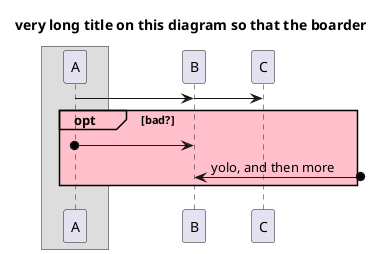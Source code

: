 
@startuml
!pragma teoz true
title very long title on this diagram so that the boarder
skinparam ParticipantPadding 18
skinparam BoxPadding 20
box
participant A
end box
  A -> B
& B -> C
opt#transparent #pink bad?
  A o-> B
 B <-o] : yolo, and then more
'& C -[hidden]> C /' enlarge opt box '/
end
@enduml
@startuml
!pragma teoz true

group #ffa Group 1
    Particpant_A -> Particpant_B
    activate Particpant_A
    Particpant_A <- Particpant_B
    deactivate Particpant_A
end

group #ffa Group 2
    Particpant_A -> Particpant_B++
    Particpant_A <- Particpant_B--
end

group #ffa Group 3
    Particpant_A -> Particpant_B++
    activate Particpant_A
    Particpant_A <- Particpant_B--
    deactivate Particpant_A
end

group #ffa Group 3b
    Particpant_A -> Particpant_B++
    activate Particpant_A
        Particpant_A -> Particpant_B++
                Particpant_A -> Particpant_B++
                        Particpant_A -> Particpant_B++
                        Particpant_A <- Particpant_B--
                Particpant_A <- Particpant_B--
        Particpant_A <- Particpant_B--
    Particpant_A <- Particpant_B--
    deactivate Particpant_A
end

group #ffa Group 3c
    Particpant_A -> Particpant_B++
    activate Particpant_A
        Particpant_B -> Particpant_A++
                Particpant_B -> Particpant_A++
                                Particpant_B -> Particpant_A++
                                Particpant_B <- Particpant_A--
                Particpant_B <- Particpant_A--
        Particpant_B <- Particpant_A--
    Particpant_A <- Particpant_B--
    deactivate Particpant_A
end


group #ffa Group 4
    Particpant_A -> Particpant_B
    Particpant_A <- Particpant_B
end
@enduml
@startuml
!pragma teoz true
skinparam ParticipantPadding 18
skinparam BoxPadding 20
box
participant A
end box
  A -> B
& B -> C
opt#transparent #pink bad /'in teoz'/
?o-> B : Pre
& B <-o? : yolo
'& C -[hidden]> C /' enlarge opt box '/
end
opt#transparent expand?
[o-> B : Pre
& B <-o? : yolo
'& C -[hidden]> C /' enlarge opt box '/
'& C -[hidden]> B
end
opt#transparent #20DD0090 OK
  A o-> B
& B <-o? : yolo
'& C -[hidden]> C /' enlarge opt box '/
end
opt#transparent #pink bad?
  A o-> B
 B <-o] : yolo; testing longer text
'& C -[hidden]> C /' enlarge opt box '/
end
@enduml